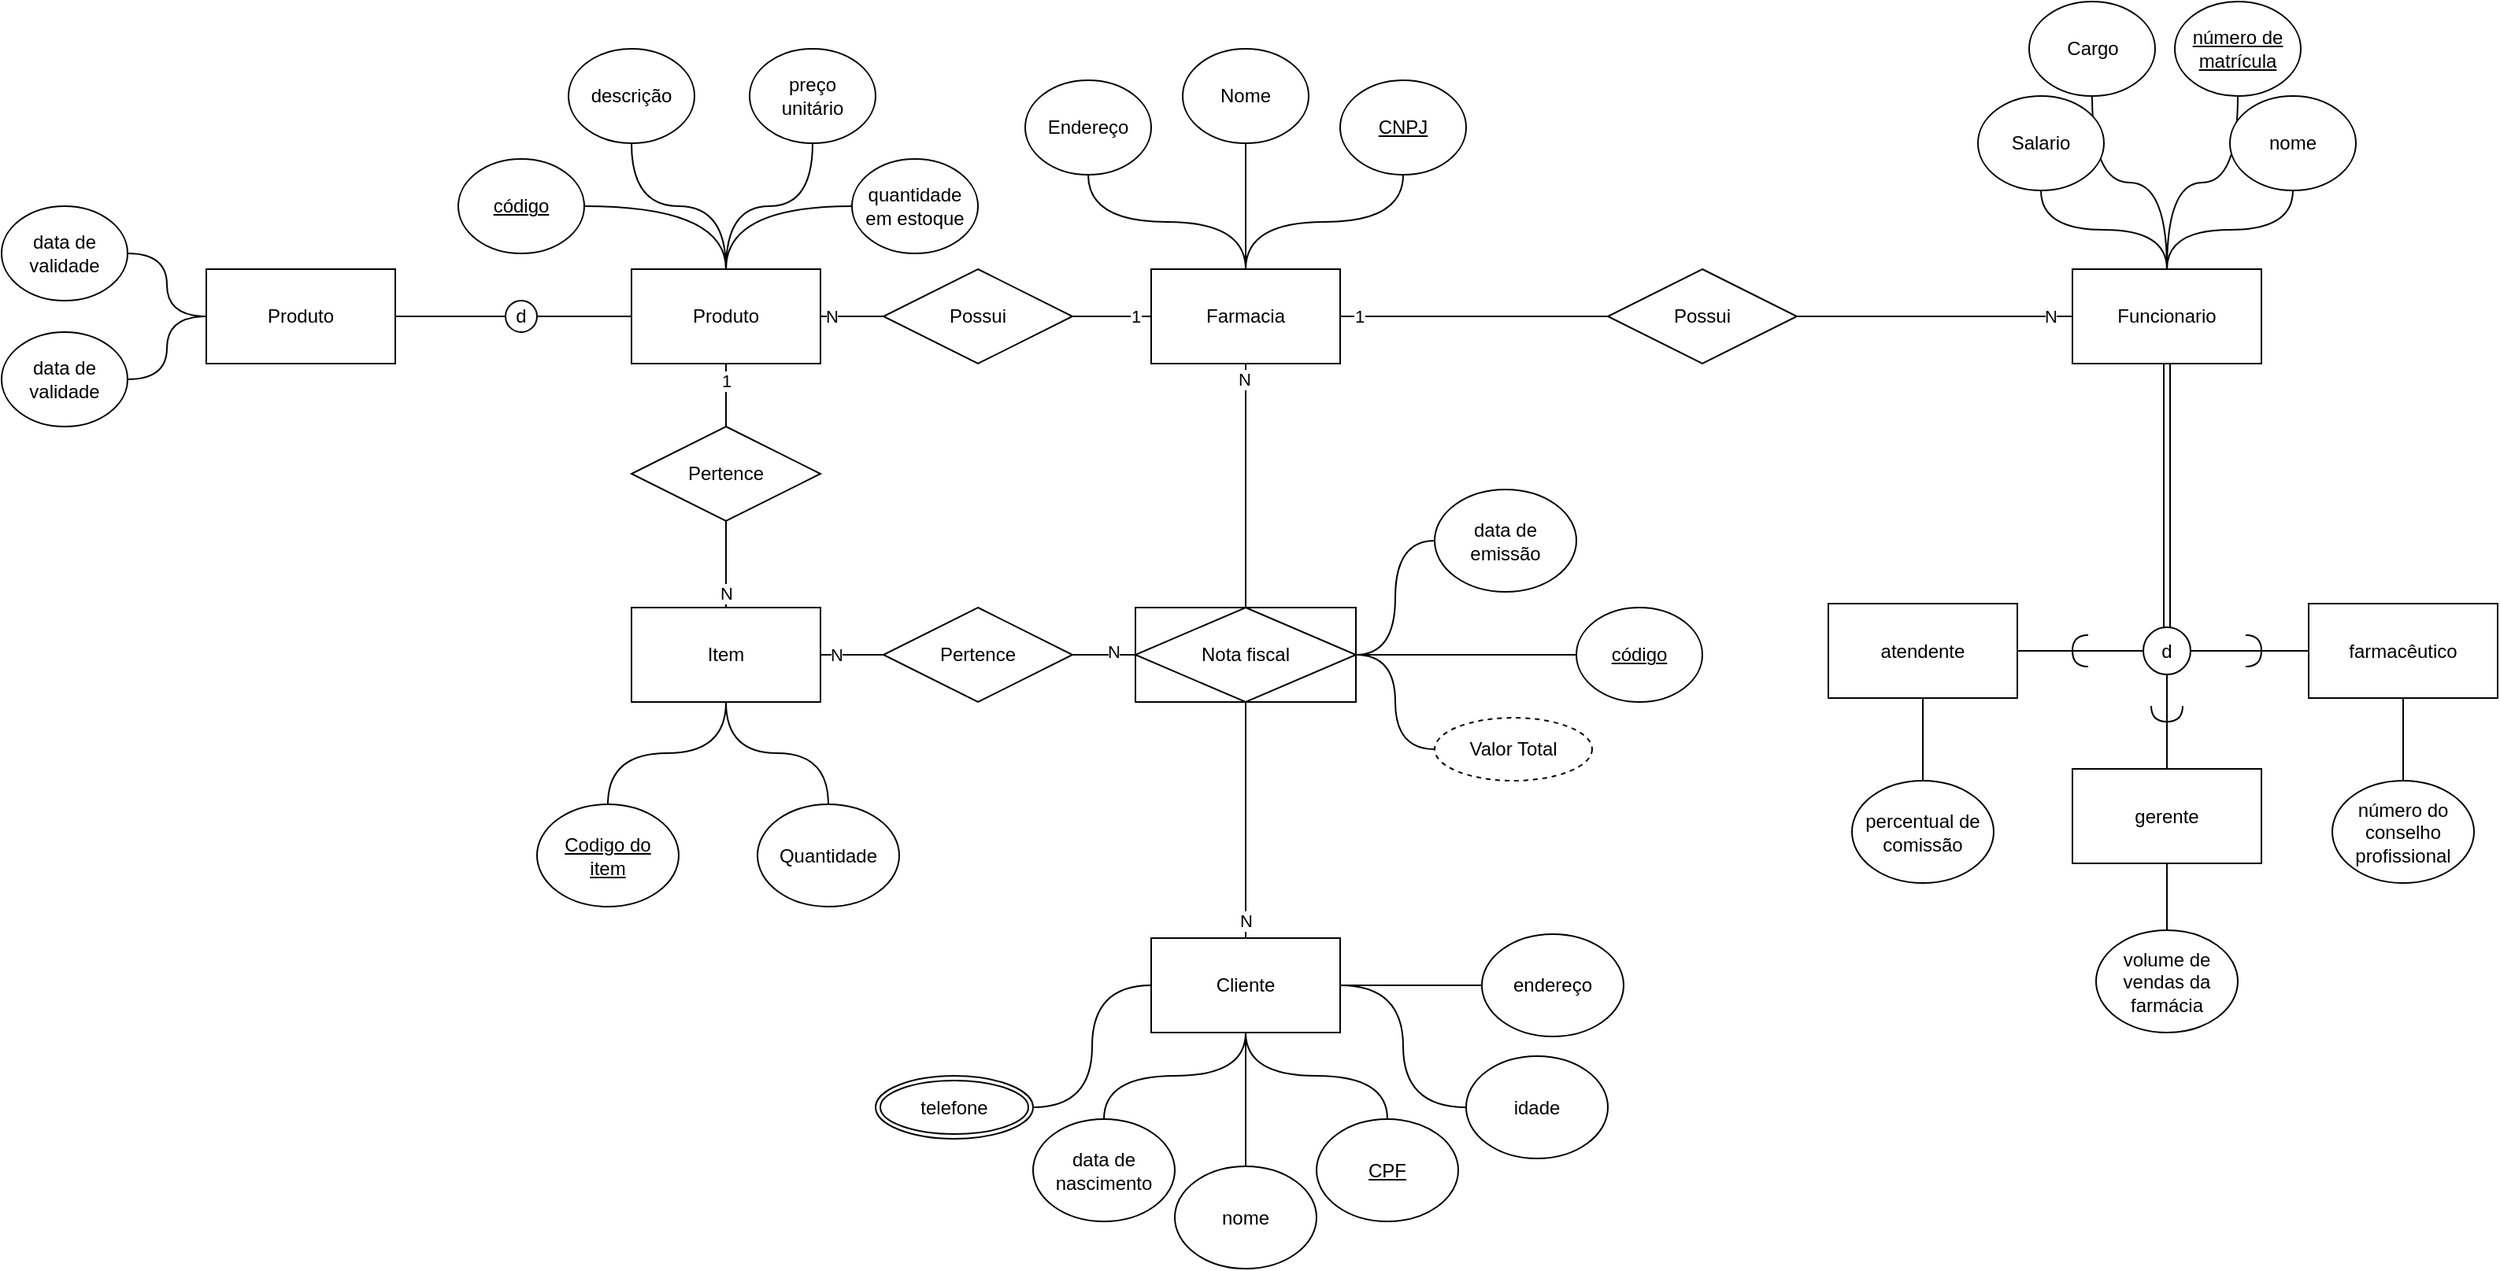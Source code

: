 <mxfile version="24.7.12">
  <diagram name="Página-1" id="c5D5y2_ftJ9IMcS438-D">
    <mxGraphModel dx="2899" dy="1130" grid="1" gridSize="10" guides="1" tooltips="1" connect="1" arrows="1" fold="1" page="1" pageScale="1" pageWidth="850" pageHeight="1100" math="0" shadow="0">
      <root>
        <mxCell id="0" />
        <mxCell id="1" parent="0" />
        <mxCell id="q9eAMnU8siryJKV_CvOA-5" style="edgeStyle=orthogonalEdgeStyle;rounded=0;orthogonalLoop=1;jettySize=auto;html=1;entryX=0.5;entryY=1;entryDx=0;entryDy=0;curved=1;endArrow=none;endFill=0;" parent="1" source="q9eAMnU8siryJKV_CvOA-1" target="q9eAMnU8siryJKV_CvOA-2" edge="1">
          <mxGeometry relative="1" as="geometry" />
        </mxCell>
        <mxCell id="q9eAMnU8siryJKV_CvOA-6" style="edgeStyle=orthogonalEdgeStyle;rounded=0;orthogonalLoop=1;jettySize=auto;html=1;curved=1;endArrow=none;endFill=0;" parent="1" source="q9eAMnU8siryJKV_CvOA-1" target="q9eAMnU8siryJKV_CvOA-3" edge="1">
          <mxGeometry relative="1" as="geometry" />
        </mxCell>
        <mxCell id="q9eAMnU8siryJKV_CvOA-7" style="edgeStyle=orthogonalEdgeStyle;rounded=0;orthogonalLoop=1;jettySize=auto;html=1;curved=1;endArrow=none;endFill=0;" parent="1" source="q9eAMnU8siryJKV_CvOA-1" target="q9eAMnU8siryJKV_CvOA-4" edge="1">
          <mxGeometry relative="1" as="geometry" />
        </mxCell>
        <mxCell id="q9eAMnU8siryJKV_CvOA-48" style="edgeStyle=orthogonalEdgeStyle;rounded=0;orthogonalLoop=1;jettySize=auto;html=1;entryX=1;entryY=0.5;entryDx=0;entryDy=0;endArrow=none;endFill=0;curved=1;" parent="1" source="q9eAMnU8siryJKV_CvOA-1" target="pVNmESX3pNOOvopLlJe7-14" edge="1">
          <mxGeometry relative="1" as="geometry">
            <mxPoint x="600" y="470" as="targetPoint" />
          </mxGeometry>
        </mxCell>
        <mxCell id="pVNmESX3pNOOvopLlJe7-16" value="1" style="edgeLabel;html=1;align=center;verticalAlign=middle;resizable=0;points=[];" vertex="1" connectable="0" parent="q9eAMnU8siryJKV_CvOA-48">
          <mxGeometry x="0.296" y="-2" relative="1" as="geometry">
            <mxPoint x="22" y="2" as="offset" />
          </mxGeometry>
        </mxCell>
        <mxCell id="maq0s0oDYXzoiV6jThD5-4" style="edgeStyle=orthogonalEdgeStyle;rounded=0;orthogonalLoop=1;jettySize=auto;html=1;endArrow=none;endFill=0;entryX=0.5;entryY=0;entryDx=0;entryDy=0;" parent="1" source="q9eAMnU8siryJKV_CvOA-1" target="pVNmESX3pNOOvopLlJe7-1" edge="1">
          <mxGeometry relative="1" as="geometry">
            <mxPoint x="720" y="540" as="targetPoint" />
          </mxGeometry>
        </mxCell>
        <mxCell id="pVNmESX3pNOOvopLlJe7-6" value="N" style="edgeLabel;html=1;align=center;verticalAlign=middle;resizable=0;points=[];" vertex="1" connectable="0" parent="maq0s0oDYXzoiV6jThD5-4">
          <mxGeometry x="-0.869" y="-1" relative="1" as="geometry">
            <mxPoint as="offset" />
          </mxGeometry>
        </mxCell>
        <mxCell id="q9eAMnU8siryJKV_CvOA-1" value="Farmacia" style="rounded=0;whiteSpace=wrap;html=1;" parent="1" vertex="1">
          <mxGeometry x="660" y="440" width="120" height="60" as="geometry" />
        </mxCell>
        <mxCell id="q9eAMnU8siryJKV_CvOA-2" value="&lt;div&gt;Nome&lt;/div&gt;" style="ellipse;whiteSpace=wrap;html=1;" parent="1" vertex="1">
          <mxGeometry x="680" y="300" width="80" height="60" as="geometry" />
        </mxCell>
        <mxCell id="q9eAMnU8siryJKV_CvOA-3" value="&lt;u&gt;CNPJ&lt;/u&gt;" style="ellipse;whiteSpace=wrap;html=1;" parent="1" vertex="1">
          <mxGeometry x="780" y="320" width="80" height="60" as="geometry" />
        </mxCell>
        <mxCell id="q9eAMnU8siryJKV_CvOA-4" value="Endereço" style="ellipse;whiteSpace=wrap;html=1;" parent="1" vertex="1">
          <mxGeometry x="580" y="320" width="80" height="60" as="geometry" />
        </mxCell>
        <mxCell id="q9eAMnU8siryJKV_CvOA-11" style="edgeStyle=orthogonalEdgeStyle;rounded=0;orthogonalLoop=1;jettySize=auto;html=1;endArrow=none;endFill=0;curved=1;" parent="1" source="pVNmESX3pNOOvopLlJe7-12" target="q9eAMnU8siryJKV_CvOA-1" edge="1">
          <mxGeometry relative="1" as="geometry" />
        </mxCell>
        <mxCell id="pVNmESX3pNOOvopLlJe7-7" value="1" style="edgeLabel;html=1;align=center;verticalAlign=middle;resizable=0;points=[];" vertex="1" connectable="0" parent="q9eAMnU8siryJKV_CvOA-11">
          <mxGeometry x="0.956" y="-2" relative="1" as="geometry">
            <mxPoint x="8" y="2" as="offset" />
          </mxGeometry>
        </mxCell>
        <mxCell id="q9eAMnU8siryJKV_CvOA-13" style="edgeStyle=orthogonalEdgeStyle;rounded=0;orthogonalLoop=1;jettySize=auto;html=1;curved=1;endArrow=none;endFill=0;" parent="1" source="q9eAMnU8siryJKV_CvOA-10" target="q9eAMnU8siryJKV_CvOA-12" edge="1">
          <mxGeometry relative="1" as="geometry" />
        </mxCell>
        <mxCell id="q9eAMnU8siryJKV_CvOA-16" style="edgeStyle=orthogonalEdgeStyle;rounded=0;orthogonalLoop=1;jettySize=auto;html=1;curved=1;endArrow=none;endFill=0;" parent="1" source="q9eAMnU8siryJKV_CvOA-10" target="q9eAMnU8siryJKV_CvOA-14" edge="1">
          <mxGeometry relative="1" as="geometry" />
        </mxCell>
        <mxCell id="q9eAMnU8siryJKV_CvOA-23" style="edgeStyle=orthogonalEdgeStyle;rounded=0;orthogonalLoop=1;jettySize=auto;html=1;curved=1;endArrow=none;endFill=0;" parent="1" source="q9eAMnU8siryJKV_CvOA-10" target="q9eAMnU8siryJKV_CvOA-19" edge="1">
          <mxGeometry relative="1" as="geometry" />
        </mxCell>
        <mxCell id="q9eAMnU8siryJKV_CvOA-26" style="edgeStyle=orthogonalEdgeStyle;rounded=0;orthogonalLoop=1;jettySize=auto;html=1;curved=1;endArrow=none;endFill=0;shape=link;" parent="1" source="q9eAMnU8siryJKV_CvOA-10" target="q9eAMnU8siryJKV_CvOA-25" edge="1">
          <mxGeometry relative="1" as="geometry" />
        </mxCell>
        <mxCell id="q9eAMnU8siryJKV_CvOA-10" value="Funcionario" style="rounded=0;whiteSpace=wrap;html=1;" parent="1" vertex="1">
          <mxGeometry x="1245" y="440" width="120" height="60" as="geometry" />
        </mxCell>
        <mxCell id="q9eAMnU8siryJKV_CvOA-12" value="&lt;u&gt;número de matrícula&lt;/u&gt;" style="ellipse;whiteSpace=wrap;html=1;" parent="1" vertex="1">
          <mxGeometry x="1310" y="270" width="80" height="60" as="geometry" />
        </mxCell>
        <mxCell id="q9eAMnU8siryJKV_CvOA-14" value="nome" style="ellipse;whiteSpace=wrap;html=1;" parent="1" vertex="1">
          <mxGeometry x="1345" y="330" width="80" height="60" as="geometry" />
        </mxCell>
        <mxCell id="q9eAMnU8siryJKV_CvOA-20" style="edgeStyle=orthogonalEdgeStyle;rounded=0;orthogonalLoop=1;jettySize=auto;html=1;endArrow=none;endFill=0;curved=1;" parent="1" source="q9eAMnU8siryJKV_CvOA-17" target="q9eAMnU8siryJKV_CvOA-10" edge="1">
          <mxGeometry relative="1" as="geometry" />
        </mxCell>
        <mxCell id="q9eAMnU8siryJKV_CvOA-17" value="&lt;div&gt;Cargo&lt;/div&gt;" style="ellipse;whiteSpace=wrap;html=1;" parent="1" vertex="1">
          <mxGeometry x="1217.5" y="270" width="80" height="60" as="geometry" />
        </mxCell>
        <mxCell id="q9eAMnU8siryJKV_CvOA-19" value="Salario" style="ellipse;whiteSpace=wrap;html=1;" parent="1" vertex="1">
          <mxGeometry x="1185" y="330" width="80" height="60" as="geometry" />
        </mxCell>
        <mxCell id="q9eAMnU8siryJKV_CvOA-31" style="edgeStyle=orthogonalEdgeStyle;rounded=0;orthogonalLoop=1;jettySize=auto;html=1;curved=1;endArrow=none;endFill=0;" parent="1" source="q9eAMnU8siryJKV_CvOA-25" target="q9eAMnU8siryJKV_CvOA-30" edge="1">
          <mxGeometry relative="1" as="geometry" />
        </mxCell>
        <mxCell id="q9eAMnU8siryJKV_CvOA-25" value="d" style="ellipse;whiteSpace=wrap;html=1;aspect=fixed;" parent="1" vertex="1">
          <mxGeometry x="1290" y="667.5" width="30" height="30" as="geometry" />
        </mxCell>
        <mxCell id="q9eAMnU8siryJKV_CvOA-29" style="edgeStyle=orthogonalEdgeStyle;rounded=0;orthogonalLoop=1;jettySize=auto;html=1;entryX=1;entryY=0.5;entryDx=0;entryDy=0;curved=1;endArrow=none;endFill=0;" parent="1" source="q9eAMnU8siryJKV_CvOA-27" target="q9eAMnU8siryJKV_CvOA-25" edge="1">
          <mxGeometry relative="1" as="geometry" />
        </mxCell>
        <mxCell id="q9eAMnU8siryJKV_CvOA-45" style="edgeStyle=orthogonalEdgeStyle;rounded=0;orthogonalLoop=1;jettySize=auto;html=1;endArrow=none;endFill=0;curved=1;" parent="1" source="q9eAMnU8siryJKV_CvOA-27" target="q9eAMnU8siryJKV_CvOA-44" edge="1">
          <mxGeometry relative="1" as="geometry" />
        </mxCell>
        <mxCell id="q9eAMnU8siryJKV_CvOA-27" value="farmacêutico" style="rounded=0;whiteSpace=wrap;html=1;" parent="1" vertex="1">
          <mxGeometry x="1395" y="652.5" width="120" height="60" as="geometry" />
        </mxCell>
        <mxCell id="q9eAMnU8siryJKV_CvOA-43" style="edgeStyle=orthogonalEdgeStyle;rounded=0;orthogonalLoop=1;jettySize=auto;html=1;curved=1;endArrow=none;endFill=0;" parent="1" source="q9eAMnU8siryJKV_CvOA-30" target="q9eAMnU8siryJKV_CvOA-42" edge="1">
          <mxGeometry relative="1" as="geometry" />
        </mxCell>
        <mxCell id="q9eAMnU8siryJKV_CvOA-30" value="gerente" style="rounded=0;whiteSpace=wrap;html=1;" parent="1" vertex="1">
          <mxGeometry x="1245" y="757.5" width="120" height="60" as="geometry" />
        </mxCell>
        <mxCell id="q9eAMnU8siryJKV_CvOA-33" style="edgeStyle=orthogonalEdgeStyle;rounded=0;orthogonalLoop=1;jettySize=auto;html=1;curved=1;endArrow=none;endFill=0;entryX=0;entryY=0.5;entryDx=0;entryDy=0;" parent="1" source="q9eAMnU8siryJKV_CvOA-32" target="q9eAMnU8siryJKV_CvOA-25" edge="1">
          <mxGeometry relative="1" as="geometry">
            <mxPoint x="1285" y="682.5" as="targetPoint" />
          </mxGeometry>
        </mxCell>
        <mxCell id="q9eAMnU8siryJKV_CvOA-32" value="atendente " style="rounded=0;whiteSpace=wrap;html=1;" parent="1" vertex="1">
          <mxGeometry x="1090" y="652.5" width="120" height="60" as="geometry" />
        </mxCell>
        <mxCell id="q9eAMnU8siryJKV_CvOA-36" value="" style="shape=requiredInterface;html=1;verticalLabelPosition=bottom;sketch=0;" parent="1" vertex="1">
          <mxGeometry x="1355" y="672.5" width="10" height="20" as="geometry" />
        </mxCell>
        <mxCell id="q9eAMnU8siryJKV_CvOA-37" value="" style="shape=requiredInterface;html=1;verticalLabelPosition=bottom;sketch=0;rotation=90;" parent="1" vertex="1">
          <mxGeometry x="1300" y="712.5" width="10" height="20" as="geometry" />
        </mxCell>
        <mxCell id="q9eAMnU8siryJKV_CvOA-38" value="" style="shape=requiredInterface;html=1;verticalLabelPosition=bottom;sketch=0;rotation=-180;" parent="1" vertex="1">
          <mxGeometry x="1245" y="672.5" width="10" height="20" as="geometry" />
        </mxCell>
        <mxCell id="q9eAMnU8siryJKV_CvOA-41" style="edgeStyle=orthogonalEdgeStyle;rounded=0;orthogonalLoop=1;jettySize=auto;html=1;curved=1;endArrow=none;endFill=0;" parent="1" source="q9eAMnU8siryJKV_CvOA-39" target="q9eAMnU8siryJKV_CvOA-32" edge="1">
          <mxGeometry relative="1" as="geometry" />
        </mxCell>
        <mxCell id="q9eAMnU8siryJKV_CvOA-39" value="percentual de comissão" style="ellipse;whiteSpace=wrap;html=1;" parent="1" vertex="1">
          <mxGeometry x="1105" y="765" width="90" height="65" as="geometry" />
        </mxCell>
        <mxCell id="q9eAMnU8siryJKV_CvOA-42" value="volume de vendas da farmácia" style="ellipse;whiteSpace=wrap;html=1;" parent="1" vertex="1">
          <mxGeometry x="1260" y="860" width="90" height="65" as="geometry" />
        </mxCell>
        <mxCell id="q9eAMnU8siryJKV_CvOA-44" value="número do conselho profissional" style="ellipse;whiteSpace=wrap;html=1;" parent="1" vertex="1">
          <mxGeometry x="1410" y="765" width="90" height="65" as="geometry" />
        </mxCell>
        <mxCell id="q9eAMnU8siryJKV_CvOA-49" style="edgeStyle=orthogonalEdgeStyle;rounded=0;orthogonalLoop=1;jettySize=auto;html=1;entryX=0;entryY=0.5;entryDx=0;entryDy=0;curved=1;endArrow=none;endFill=0;" parent="1" source="q9eAMnU8siryJKV_CvOA-46" target="pVNmESX3pNOOvopLlJe7-14" edge="1">
          <mxGeometry relative="1" as="geometry">
            <mxPoint x="520" y="470" as="targetPoint" />
          </mxGeometry>
        </mxCell>
        <mxCell id="pVNmESX3pNOOvopLlJe7-15" value="N" style="edgeLabel;html=1;align=center;verticalAlign=middle;resizable=0;points=[];" vertex="1" connectable="0" parent="q9eAMnU8siryJKV_CvOA-49">
          <mxGeometry x="-0.667" y="-2" relative="1" as="geometry">
            <mxPoint y="-2" as="offset" />
          </mxGeometry>
        </mxCell>
        <mxCell id="q9eAMnU8siryJKV_CvOA-46" value="Produto" style="rounded=0;whiteSpace=wrap;html=1;" parent="1" vertex="1">
          <mxGeometry x="330" y="440" width="120" height="60" as="geometry" />
        </mxCell>
        <mxCell id="q9eAMnU8siryJKV_CvOA-51" style="edgeStyle=orthogonalEdgeStyle;rounded=0;orthogonalLoop=1;jettySize=auto;html=1;curved=1;endArrow=none;endFill=0;" parent="1" source="q9eAMnU8siryJKV_CvOA-50" target="q9eAMnU8siryJKV_CvOA-46" edge="1">
          <mxGeometry relative="1" as="geometry" />
        </mxCell>
        <mxCell id="q9eAMnU8siryJKV_CvOA-50" value="preço&lt;br&gt; unitário" style="ellipse;whiteSpace=wrap;html=1;" parent="1" vertex="1">
          <mxGeometry x="405" y="300" width="80" height="60" as="geometry" />
        </mxCell>
        <mxCell id="q9eAMnU8siryJKV_CvOA-57" style="edgeStyle=orthogonalEdgeStyle;rounded=0;orthogonalLoop=1;jettySize=auto;html=1;curved=1;endArrow=none;endFill=0;" parent="1" source="q9eAMnU8siryJKV_CvOA-52" target="q9eAMnU8siryJKV_CvOA-46" edge="1">
          <mxGeometry relative="1" as="geometry" />
        </mxCell>
        <mxCell id="q9eAMnU8siryJKV_CvOA-52" value="quantidade em estoque" style="ellipse;whiteSpace=wrap;html=1;" parent="1" vertex="1">
          <mxGeometry x="470" y="370" width="80" height="60" as="geometry" />
        </mxCell>
        <mxCell id="q9eAMnU8siryJKV_CvOA-55" style="edgeStyle=orthogonalEdgeStyle;rounded=0;orthogonalLoop=1;jettySize=auto;html=1;curved=1;endArrow=none;endFill=0;" parent="1" source="q9eAMnU8siryJKV_CvOA-53" target="q9eAMnU8siryJKV_CvOA-46" edge="1">
          <mxGeometry relative="1" as="geometry" />
        </mxCell>
        <mxCell id="q9eAMnU8siryJKV_CvOA-53" value="descrição" style="ellipse;whiteSpace=wrap;html=1;" parent="1" vertex="1">
          <mxGeometry x="290" y="300" width="80" height="60" as="geometry" />
        </mxCell>
        <mxCell id="q9eAMnU8siryJKV_CvOA-56" style="edgeStyle=orthogonalEdgeStyle;rounded=0;orthogonalLoop=1;jettySize=auto;html=1;curved=1;endArrow=none;endFill=0;" parent="1" source="q9eAMnU8siryJKV_CvOA-54" target="q9eAMnU8siryJKV_CvOA-46" edge="1">
          <mxGeometry relative="1" as="geometry" />
        </mxCell>
        <mxCell id="q9eAMnU8siryJKV_CvOA-54" value="&lt;u&gt;código&lt;/u&gt;" style="ellipse;whiteSpace=wrap;html=1;" parent="1" vertex="1">
          <mxGeometry x="220" y="370" width="80" height="60" as="geometry" />
        </mxCell>
        <mxCell id="pVNmESX3pNOOvopLlJe7-38" style="edgeStyle=orthogonalEdgeStyle;rounded=0;orthogonalLoop=1;jettySize=auto;html=1;entryX=0;entryY=0.5;entryDx=0;entryDy=0;curved=1;endArrow=none;endFill=0;" edge="1" parent="1" source="q9eAMnU8siryJKV_CvOA-58" target="pVNmESX3pNOOvopLlJe7-36">
          <mxGeometry relative="1" as="geometry" />
        </mxCell>
        <mxCell id="q9eAMnU8siryJKV_CvOA-58" value="data de validade" style="ellipse;whiteSpace=wrap;html=1;" parent="1" vertex="1">
          <mxGeometry x="-70" y="400" width="80" height="60" as="geometry" />
        </mxCell>
        <mxCell id="pVNmESX3pNOOvopLlJe7-39" style="edgeStyle=orthogonalEdgeStyle;rounded=0;orthogonalLoop=1;jettySize=auto;html=1;entryX=0;entryY=0.5;entryDx=0;entryDy=0;curved=1;endArrow=none;endFill=0;" edge="1" parent="1" source="q9eAMnU8siryJKV_CvOA-62" target="pVNmESX3pNOOvopLlJe7-36">
          <mxGeometry relative="1" as="geometry" />
        </mxCell>
        <mxCell id="q9eAMnU8siryJKV_CvOA-62" value="data de validade" style="ellipse;whiteSpace=wrap;html=1;" parent="1" vertex="1">
          <mxGeometry x="-70" y="480" width="80" height="60" as="geometry" />
        </mxCell>
        <mxCell id="maq0s0oDYXzoiV6jThD5-1" value="Cliente" style="rounded=0;whiteSpace=wrap;html=1;" parent="1" vertex="1">
          <mxGeometry x="660" y="865" width="120" height="60" as="geometry" />
        </mxCell>
        <mxCell id="maq0s0oDYXzoiV6jThD5-8" style="edgeStyle=orthogonalEdgeStyle;rounded=0;orthogonalLoop=1;jettySize=auto;html=1;endArrow=none;endFill=0;exitX=0.5;exitY=1;exitDx=0;exitDy=0;" parent="1" source="pVNmESX3pNOOvopLlJe7-1" target="maq0s0oDYXzoiV6jThD5-1" edge="1">
          <mxGeometry relative="1" as="geometry">
            <mxPoint x="720" y="827.5" as="sourcePoint" />
          </mxGeometry>
        </mxCell>
        <mxCell id="pVNmESX3pNOOvopLlJe7-5" value="N" style="edgeLabel;html=1;align=center;verticalAlign=middle;resizable=0;points=[];" vertex="1" connectable="0" parent="maq0s0oDYXzoiV6jThD5-8">
          <mxGeometry x="0.846" y="1" relative="1" as="geometry">
            <mxPoint x="-1" as="offset" />
          </mxGeometry>
        </mxCell>
        <mxCell id="maq0s0oDYXzoiV6jThD5-15" style="edgeStyle=orthogonalEdgeStyle;rounded=0;orthogonalLoop=1;jettySize=auto;html=1;curved=1;endArrow=none;endFill=0;" parent="1" source="maq0s0oDYXzoiV6jThD5-11" target="maq0s0oDYXzoiV6jThD5-1" edge="1">
          <mxGeometry relative="1" as="geometry" />
        </mxCell>
        <mxCell id="maq0s0oDYXzoiV6jThD5-11" value="nome" style="ellipse;whiteSpace=wrap;html=1;" parent="1" vertex="1">
          <mxGeometry x="675" y="1010" width="90" height="65" as="geometry" />
        </mxCell>
        <mxCell id="maq0s0oDYXzoiV6jThD5-16" style="edgeStyle=orthogonalEdgeStyle;rounded=0;orthogonalLoop=1;jettySize=auto;html=1;curved=1;endArrow=none;endFill=0;" parent="1" source="maq0s0oDYXzoiV6jThD5-12" target="maq0s0oDYXzoiV6jThD5-1" edge="1">
          <mxGeometry relative="1" as="geometry" />
        </mxCell>
        <mxCell id="maq0s0oDYXzoiV6jThD5-12" value="&lt;u&gt;CPF&lt;/u&gt;" style="ellipse;whiteSpace=wrap;html=1;" parent="1" vertex="1">
          <mxGeometry x="765" y="980" width="90" height="65" as="geometry" />
        </mxCell>
        <mxCell id="maq0s0oDYXzoiV6jThD5-17" style="edgeStyle=orthogonalEdgeStyle;rounded=0;orthogonalLoop=1;jettySize=auto;html=1;curved=1;endArrow=none;endFill=0;" parent="1" source="maq0s0oDYXzoiV6jThD5-13" target="maq0s0oDYXzoiV6jThD5-1" edge="1">
          <mxGeometry relative="1" as="geometry" />
        </mxCell>
        <mxCell id="maq0s0oDYXzoiV6jThD5-13" value="data de nascimento" style="ellipse;whiteSpace=wrap;html=1;" parent="1" vertex="1">
          <mxGeometry x="585" y="980" width="90" height="65" as="geometry" />
        </mxCell>
        <mxCell id="maq0s0oDYXzoiV6jThD5-19" style="edgeStyle=orthogonalEdgeStyle;rounded=0;orthogonalLoop=1;jettySize=auto;html=1;entryX=1;entryY=0.5;entryDx=0;entryDy=0;curved=1;endArrow=none;endFill=0;" parent="1" source="maq0s0oDYXzoiV6jThD5-14" target="maq0s0oDYXzoiV6jThD5-1" edge="1">
          <mxGeometry relative="1" as="geometry" />
        </mxCell>
        <mxCell id="maq0s0oDYXzoiV6jThD5-14" value="idade" style="ellipse;whiteSpace=wrap;html=1;" parent="1" vertex="1">
          <mxGeometry x="860" y="940" width="90" height="65" as="geometry" />
        </mxCell>
        <mxCell id="maq0s0oDYXzoiV6jThD5-21" style="edgeStyle=orthogonalEdgeStyle;rounded=0;orthogonalLoop=1;jettySize=auto;html=1;entryX=0;entryY=0.5;entryDx=0;entryDy=0;curved=1;endArrow=none;endFill=0;exitX=1;exitY=0.5;exitDx=0;exitDy=0;" parent="1" source="maq0s0oDYXzoiV6jThD5-36" target="maq0s0oDYXzoiV6jThD5-1" edge="1">
          <mxGeometry relative="1" as="geometry">
            <mxPoint x="585.0" y="977.52" as="sourcePoint" />
          </mxGeometry>
        </mxCell>
        <mxCell id="maq0s0oDYXzoiV6jThD5-23" style="edgeStyle=orthogonalEdgeStyle;rounded=0;orthogonalLoop=1;jettySize=auto;html=1;entryX=1;entryY=0.5;entryDx=0;entryDy=0;curved=1;endArrow=none;endFill=0;" parent="1" source="maq0s0oDYXzoiV6jThD5-22" target="maq0s0oDYXzoiV6jThD5-1" edge="1">
          <mxGeometry relative="1" as="geometry" />
        </mxCell>
        <mxCell id="maq0s0oDYXzoiV6jThD5-22" value="endereço" style="ellipse;whiteSpace=wrap;html=1;" parent="1" vertex="1">
          <mxGeometry x="870" y="862.5" width="90" height="65" as="geometry" />
        </mxCell>
        <mxCell id="pVNmESX3pNOOvopLlJe7-2" style="edgeStyle=orthogonalEdgeStyle;rounded=0;orthogonalLoop=1;jettySize=auto;html=1;entryX=1;entryY=0.5;entryDx=0;entryDy=0;endArrow=none;endFill=0;curved=1;" edge="1" parent="1" source="maq0s0oDYXzoiV6jThD5-24" target="pVNmESX3pNOOvopLlJe7-1">
          <mxGeometry relative="1" as="geometry" />
        </mxCell>
        <mxCell id="maq0s0oDYXzoiV6jThD5-24" value=" data de emissão" style="ellipse;whiteSpace=wrap;html=1;" parent="1" vertex="1">
          <mxGeometry x="840" y="580" width="90" height="65" as="geometry" />
        </mxCell>
        <mxCell id="pVNmESX3pNOOvopLlJe7-3" style="edgeStyle=orthogonalEdgeStyle;rounded=0;orthogonalLoop=1;jettySize=auto;html=1;entryX=1;entryY=0.5;entryDx=0;entryDy=0;endArrow=none;endFill=0;curved=1;exitX=0;exitY=0.5;exitDx=0;exitDy=0;" edge="1" parent="1" source="pVNmESX3pNOOvopLlJe7-23" target="pVNmESX3pNOOvopLlJe7-1">
          <mxGeometry relative="1" as="geometry">
            <mxPoint x="840.0" y="747.486" as="sourcePoint" />
          </mxGeometry>
        </mxCell>
        <mxCell id="pVNmESX3pNOOvopLlJe7-4" style="edgeStyle=orthogonalEdgeStyle;rounded=0;orthogonalLoop=1;jettySize=auto;html=1;entryX=1;entryY=0.5;entryDx=0;entryDy=0;endArrow=none;endFill=0;curved=1;" edge="1" parent="1" source="maq0s0oDYXzoiV6jThD5-28" target="pVNmESX3pNOOvopLlJe7-1">
          <mxGeometry relative="1" as="geometry" />
        </mxCell>
        <mxCell id="maq0s0oDYXzoiV6jThD5-28" value="&lt;u&gt;código&lt;/u&gt;" style="ellipse;whiteSpace=wrap;html=1;" parent="1" vertex="1">
          <mxGeometry x="930" y="655" width="80" height="60" as="geometry" />
        </mxCell>
        <mxCell id="maq0s0oDYXzoiV6jThD5-36" value="telefone" style="ellipse;shape=doubleEllipse;margin=3;whiteSpace=wrap;html=1;align=center;" parent="1" vertex="1">
          <mxGeometry x="485" y="952.5" width="100" height="40" as="geometry" />
        </mxCell>
        <mxCell id="pVNmESX3pNOOvopLlJe7-1" value="Nota fiscal" style="shape=associativeEntity;whiteSpace=wrap;html=1;align=center;" vertex="1" parent="1">
          <mxGeometry x="650" y="655" width="140" height="60" as="geometry" />
        </mxCell>
        <mxCell id="pVNmESX3pNOOvopLlJe7-9" value="" style="edgeStyle=orthogonalEdgeStyle;rounded=0;orthogonalLoop=1;jettySize=auto;html=1;endArrow=none;endFill=0;curved=1;entryX=1;entryY=0.5;entryDx=0;entryDy=0;" edge="1" parent="1" source="q9eAMnU8siryJKV_CvOA-10" target="pVNmESX3pNOOvopLlJe7-12">
          <mxGeometry relative="1" as="geometry">
            <mxPoint x="1245" y="470" as="sourcePoint" />
            <mxPoint x="1135" y="470" as="targetPoint" />
          </mxGeometry>
        </mxCell>
        <mxCell id="pVNmESX3pNOOvopLlJe7-13" value="N" style="edgeLabel;html=1;align=center;verticalAlign=middle;resizable=0;points=[];" vertex="1" connectable="0" parent="pVNmESX3pNOOvopLlJe7-9">
          <mxGeometry x="-0.885" y="-3" relative="1" as="geometry">
            <mxPoint x="-4" y="3" as="offset" />
          </mxGeometry>
        </mxCell>
        <mxCell id="pVNmESX3pNOOvopLlJe7-12" value="Possui" style="shape=rhombus;perimeter=rhombusPerimeter;whiteSpace=wrap;html=1;align=center;" vertex="1" parent="1">
          <mxGeometry x="950" y="440" width="120" height="60" as="geometry" />
        </mxCell>
        <mxCell id="pVNmESX3pNOOvopLlJe7-14" value="Possui" style="shape=rhombus;perimeter=rhombusPerimeter;whiteSpace=wrap;html=1;align=center;" vertex="1" parent="1">
          <mxGeometry x="490" y="440" width="120" height="60" as="geometry" />
        </mxCell>
        <mxCell id="pVNmESX3pNOOvopLlJe7-25" style="edgeStyle=orthogonalEdgeStyle;rounded=0;orthogonalLoop=1;jettySize=auto;html=1;curved=1;endArrow=none;endFill=0;" edge="1" parent="1" source="pVNmESX3pNOOvopLlJe7-17" target="pVNmESX3pNOOvopLlJe7-24">
          <mxGeometry relative="1" as="geometry" />
        </mxCell>
        <mxCell id="pVNmESX3pNOOvopLlJe7-17" value="Item" style="rounded=0;whiteSpace=wrap;html=1;" vertex="1" parent="1">
          <mxGeometry x="330" y="655" width="120" height="60" as="geometry" />
        </mxCell>
        <mxCell id="pVNmESX3pNOOvopLlJe7-19" style="edgeStyle=orthogonalEdgeStyle;rounded=0;orthogonalLoop=1;jettySize=auto;html=1;entryX=0;entryY=0.5;entryDx=0;entryDy=0;endArrow=none;endFill=0;curved=1;" edge="1" parent="1" source="pVNmESX3pNOOvopLlJe7-18" target="pVNmESX3pNOOvopLlJe7-1">
          <mxGeometry relative="1" as="geometry" />
        </mxCell>
        <mxCell id="pVNmESX3pNOOvopLlJe7-22" value="N" style="edgeLabel;html=1;align=center;verticalAlign=middle;resizable=0;points=[];" vertex="1" connectable="0" parent="pVNmESX3pNOOvopLlJe7-19">
          <mxGeometry x="0.293" y="2" relative="1" as="geometry">
            <mxPoint as="offset" />
          </mxGeometry>
        </mxCell>
        <mxCell id="pVNmESX3pNOOvopLlJe7-20" style="edgeStyle=orthogonalEdgeStyle;rounded=0;orthogonalLoop=1;jettySize=auto;html=1;entryX=1;entryY=0.5;entryDx=0;entryDy=0;curved=1;endArrow=none;endFill=0;" edge="1" parent="1" source="pVNmESX3pNOOvopLlJe7-18" target="pVNmESX3pNOOvopLlJe7-17">
          <mxGeometry relative="1" as="geometry" />
        </mxCell>
        <mxCell id="pVNmESX3pNOOvopLlJe7-21" value="N" style="edgeLabel;html=1;align=center;verticalAlign=middle;resizable=0;points=[];" vertex="1" connectable="0" parent="pVNmESX3pNOOvopLlJe7-20">
          <mxGeometry x="0.307" relative="1" as="geometry">
            <mxPoint x="-4" as="offset" />
          </mxGeometry>
        </mxCell>
        <mxCell id="pVNmESX3pNOOvopLlJe7-18" value="Pertence" style="shape=rhombus;perimeter=rhombusPerimeter;whiteSpace=wrap;html=1;align=center;" vertex="1" parent="1">
          <mxGeometry x="490" y="655" width="120" height="60" as="geometry" />
        </mxCell>
        <mxCell id="pVNmESX3pNOOvopLlJe7-23" value="Valor Total" style="ellipse;whiteSpace=wrap;html=1;align=center;dashed=1;" vertex="1" parent="1">
          <mxGeometry x="840" y="725" width="100" height="40" as="geometry" />
        </mxCell>
        <mxCell id="pVNmESX3pNOOvopLlJe7-24" value="Quantidade" style="ellipse;whiteSpace=wrap;html=1;" vertex="1" parent="1">
          <mxGeometry x="410" y="780" width="90" height="65" as="geometry" />
        </mxCell>
        <mxCell id="pVNmESX3pNOOvopLlJe7-28" style="edgeStyle=orthogonalEdgeStyle;rounded=0;orthogonalLoop=1;jettySize=auto;html=1;entryX=0.5;entryY=1;entryDx=0;entryDy=0;curved=1;endArrow=none;endFill=0;" edge="1" parent="1" source="pVNmESX3pNOOvopLlJe7-26" target="pVNmESX3pNOOvopLlJe7-17">
          <mxGeometry relative="1" as="geometry" />
        </mxCell>
        <mxCell id="pVNmESX3pNOOvopLlJe7-26" value="&lt;u&gt;Codigo do &lt;br&gt;item&lt;/u&gt;" style="ellipse;whiteSpace=wrap;html=1;" vertex="1" parent="1">
          <mxGeometry x="270" y="780" width="90" height="65" as="geometry" />
        </mxCell>
        <mxCell id="pVNmESX3pNOOvopLlJe7-30" style="edgeStyle=orthogonalEdgeStyle;rounded=0;orthogonalLoop=1;jettySize=auto;html=1;entryX=0.5;entryY=1;entryDx=0;entryDy=0;curved=1;endArrow=none;endFill=0;" edge="1" parent="1" source="pVNmESX3pNOOvopLlJe7-29" target="q9eAMnU8siryJKV_CvOA-46">
          <mxGeometry relative="1" as="geometry" />
        </mxCell>
        <mxCell id="pVNmESX3pNOOvopLlJe7-33" value="1" style="edgeLabel;html=1;align=center;verticalAlign=middle;resizable=0;points=[];" vertex="1" connectable="0" parent="pVNmESX3pNOOvopLlJe7-30">
          <mxGeometry x="0.445" relative="1" as="geometry">
            <mxPoint as="offset" />
          </mxGeometry>
        </mxCell>
        <mxCell id="pVNmESX3pNOOvopLlJe7-31" style="edgeStyle=orthogonalEdgeStyle;rounded=0;orthogonalLoop=1;jettySize=auto;html=1;curved=1;endArrow=none;endFill=0;" edge="1" parent="1" source="pVNmESX3pNOOvopLlJe7-29" target="pVNmESX3pNOOvopLlJe7-17">
          <mxGeometry relative="1" as="geometry" />
        </mxCell>
        <mxCell id="pVNmESX3pNOOvopLlJe7-32" value="N" style="edgeLabel;html=1;align=center;verticalAlign=middle;resizable=0;points=[];" vertex="1" connectable="0" parent="pVNmESX3pNOOvopLlJe7-31">
          <mxGeometry x="0.512" y="1" relative="1" as="geometry">
            <mxPoint x="-1" y="4" as="offset" />
          </mxGeometry>
        </mxCell>
        <mxCell id="pVNmESX3pNOOvopLlJe7-29" value="Pertence" style="shape=rhombus;perimeter=rhombusPerimeter;whiteSpace=wrap;html=1;align=center;" vertex="1" parent="1">
          <mxGeometry x="330" y="540" width="120" height="60" as="geometry" />
        </mxCell>
        <mxCell id="pVNmESX3pNOOvopLlJe7-35" style="edgeStyle=orthogonalEdgeStyle;rounded=0;orthogonalLoop=1;jettySize=auto;html=1;entryX=0;entryY=0.5;entryDx=0;entryDy=0;curved=1;endArrow=none;endFill=0;" edge="1" parent="1" source="pVNmESX3pNOOvopLlJe7-34" target="q9eAMnU8siryJKV_CvOA-46">
          <mxGeometry relative="1" as="geometry" />
        </mxCell>
        <mxCell id="pVNmESX3pNOOvopLlJe7-37" style="edgeStyle=orthogonalEdgeStyle;rounded=0;orthogonalLoop=1;jettySize=auto;html=1;entryX=1;entryY=0.5;entryDx=0;entryDy=0;curved=1;endArrow=none;endFill=0;" edge="1" parent="1" source="pVNmESX3pNOOvopLlJe7-34" target="pVNmESX3pNOOvopLlJe7-36">
          <mxGeometry relative="1" as="geometry" />
        </mxCell>
        <mxCell id="pVNmESX3pNOOvopLlJe7-34" value="d" style="ellipse;whiteSpace=wrap;html=1;aspect=fixed;" vertex="1" parent="1">
          <mxGeometry x="250" y="460" width="20" height="20" as="geometry" />
        </mxCell>
        <mxCell id="pVNmESX3pNOOvopLlJe7-36" value="Produto" style="rounded=0;whiteSpace=wrap;html=1;" vertex="1" parent="1">
          <mxGeometry x="60" y="440" width="120" height="60" as="geometry" />
        </mxCell>
      </root>
    </mxGraphModel>
  </diagram>
</mxfile>
